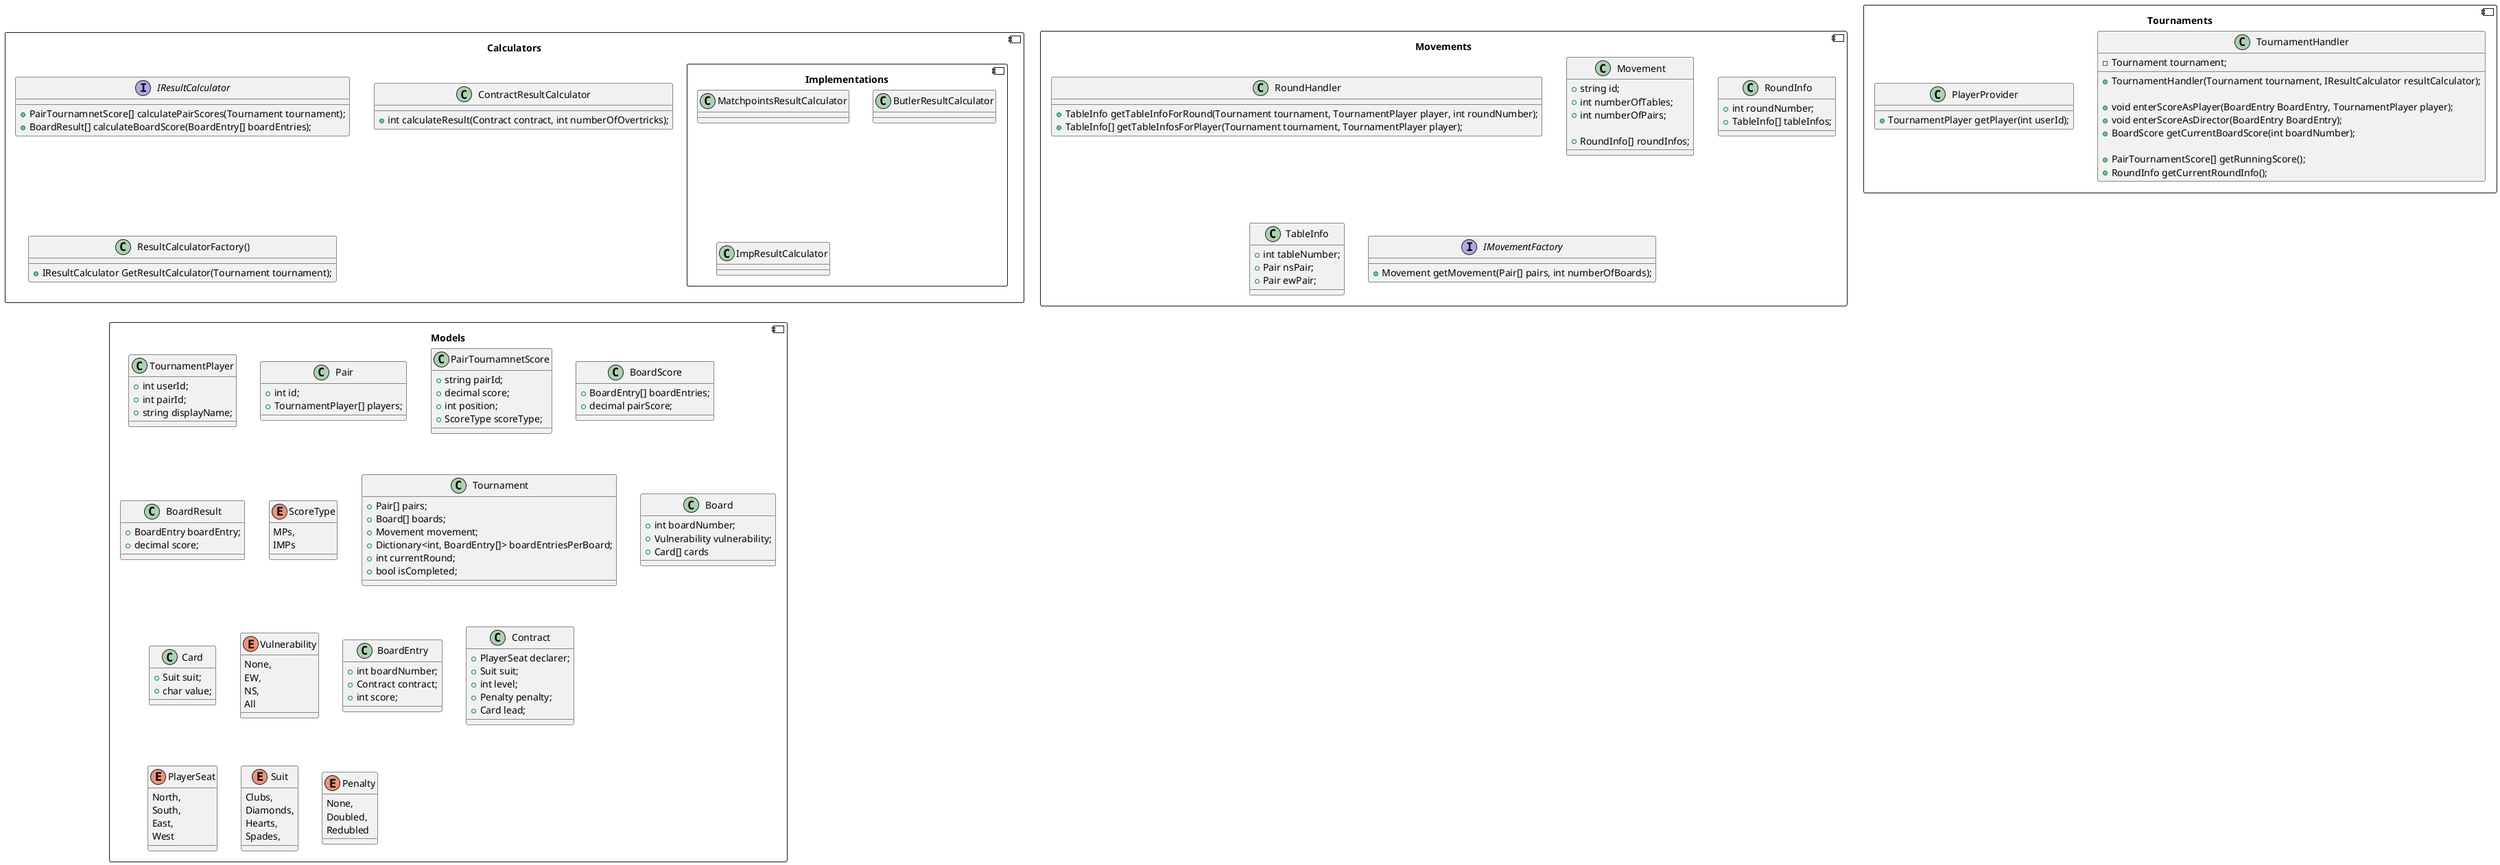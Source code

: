 @startuml

component Calculators {
		interface IResultCalculator {
				+PairTournamnetScore[] calculatePairScores(Tournament tournament);
				+BoardResult[] calculateBoardScore(BoardEntry[] boardEntries);
		}

		component Implementations {
				class MatchpointsResultCalculator { }
				class ButlerResultCalculator { }
				class ImpResultCalculator { }
		}

		class ContractResultCalculator {
				+int calculateResult(Contract contract, int numberOfOvertricks);
		}

		class ResultCalculatorFactory() {
				+IResultCalculator GetResultCalculator(Tournament tournament);
		}
}

component Movements {
		class RoundHandler {
				+TableInfo getTableInfoForRound(Tournament tournament, TournamentPlayer player, int roundNumber);
				+TableInfo[] getTableInfosForPlayer(Tournament tournament, TournamentPlayer player);
		}

		class Movement {
				+string id;
				+int numberOfTables;
				+int numberOfPairs;

				+RoundInfo[] roundInfos;
		}

		class RoundInfo {
				+int roundNumber;
				+TableInfo[] tableInfos;
		}

		class TableInfo {
				+int tableNumber;
				+Pair nsPair;
				+Pair ewPair;
		}

		interface IMovementFactory {
				+Movement getMovement(Pair[] pairs, int numberOfBoards);
		}
}

component Tournaments {
		class TournamentHandler {
				-Tournament tournament;

				+TournamentHandler(Tournament tournament, IResultCalculator resultCalculator);

				+void enterScoreAsPlayer(BoardEntry BoardEntry, TournamentPlayer player);
				+void enterScoreAsDirector(BoardEntry BoardEntry);
				+BoardScore getCurrentBoardScore(int boardNumber);

				+PairTournamentScore[] getRunningScore();
				+RoundInfo getCurrentRoundInfo();
		}

		class PlayerProvider {
				+TournamentPlayer getPlayer(int userId);
		}
}

component Models {
		class TournamentPlayer {
				+int userId;
				+int pairId;
				+string displayName;
		}

		class Pair {
				+int id;
				+TournamentPlayer[] players;
		}

		class PairTournamnetScore {
				+string pairId;
				+decimal score;
				+int position;
				+ScoreType scoreType;
		}

		class BoardScore {
				+BoardEntry[] boardEntries;
				+decimal pairScore;
		}

		class BoardResult {
				+BoardEntry boardEntry;
				+decimal score;
		}

		enum ScoreType {
				MPs,
				IMPs
		}

		class Tournament {
				+Pair[] pairs;
				+Board[] boards;
				+Movement movement;
				+Dictionary<int, BoardEntry[]> boardEntriesPerBoard;
				+int currentRound;
				+bool isCompleted;
		}

		class Board {
				+int boardNumber;
				+Vulnerability vulnerability;
				+Card[] cards
		}

		class Card {
				+Suit suit;
				+char value;
		}

		enum Vulnerability {
				None,
				EW,
				NS,
				All
		}

		class BoardEntry {
				+int boardNumber;
				+Contract contract;
				+int score;
		}

		class Contract {
				+PlayerSeat declarer;
				+Suit suit;
				+int level;
				+Penalty penalty;
				+Card lead;
		}

		enum PlayerSeat {
				North,
				South,
				East,
				West
		}

		enum Suit {
				Clubs,
				Diamonds,
				Hearts,
				Spades,
		}

		enum Penalty {
				None,
				Doubled,
				Redubled
		}
}

@enduml
